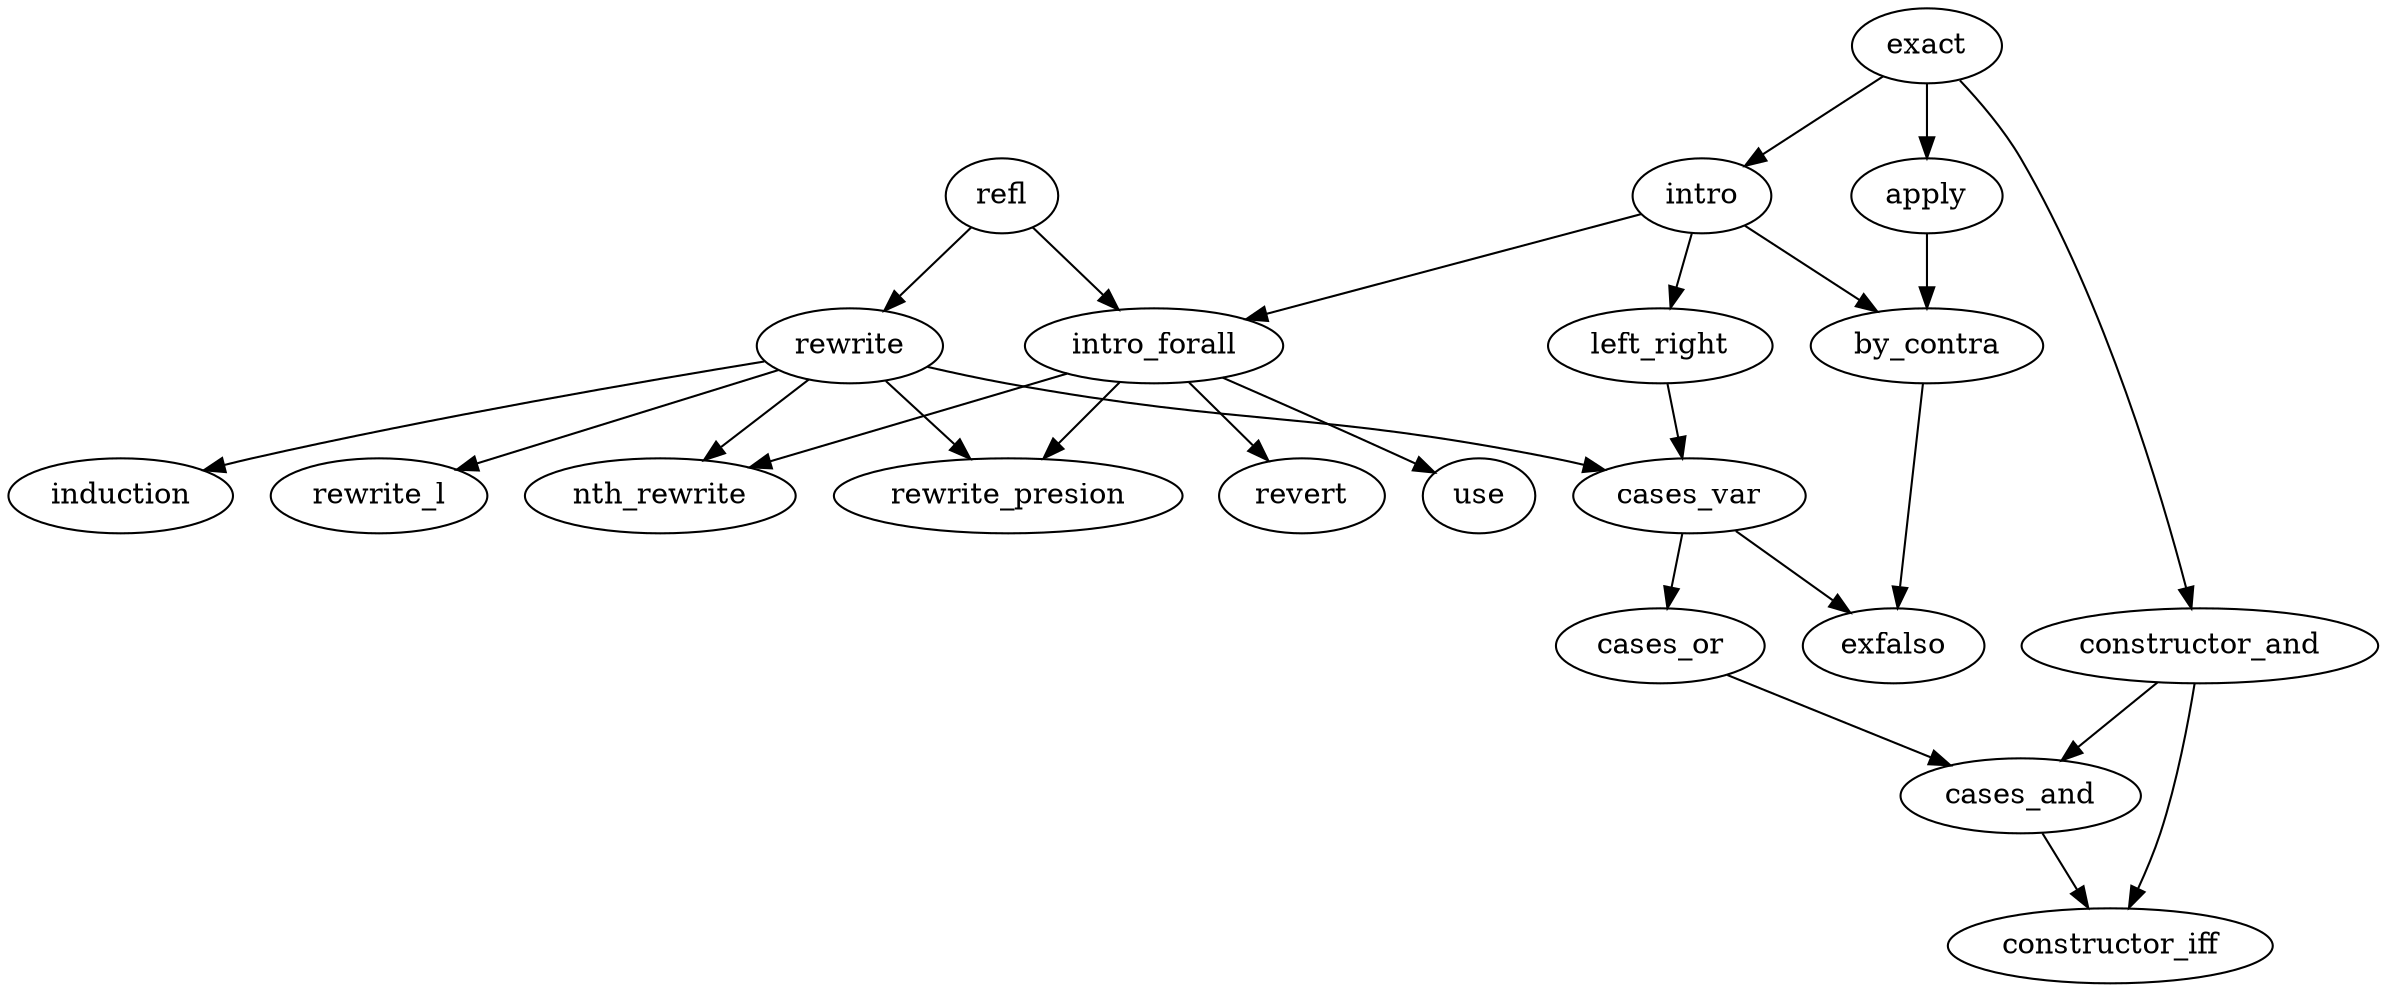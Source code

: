 digraph tactic_dep {
    refl
    
    rewrite
    refl -> rewrite

    rewrite_l
    {rewrite} -> rewrite_l

    rewrite_presion
    {rewrite; intro_forall} -> rewrite_presion

    nth_rewrite
    {rewrite; intro_forall} -> nth_rewrite

    exact

    apply
    exact -> apply

    intro
    {exact} -> intro

    intro_forall
    {intro; refl} -> intro_forall

    constructor_and
    {exact} -> constructor_and

    constructor_iff
    {constructor_and; cases_and} -> constructor_iff

    left_right
    {intro} -> left_right

    cases_var
    {rewrite; left_right} -> cases_var

    cases_or
    {cases_var} -> cases_or

    cases_and
    {cases_or; constructor_and} -> cases_and

    // TODO
    // by_cases
    // {left_right} -> by_cases

    induction
    {rewrite} -> induction

    by_contra
    {intro; apply} -> by_contra

    exfalso
    {cases_var; by_contra} -> exfalso

    revert
    {intro_forall} -> revert

    use
    {intro_forall} -> use

    // TODO
    // symm

    // split
}